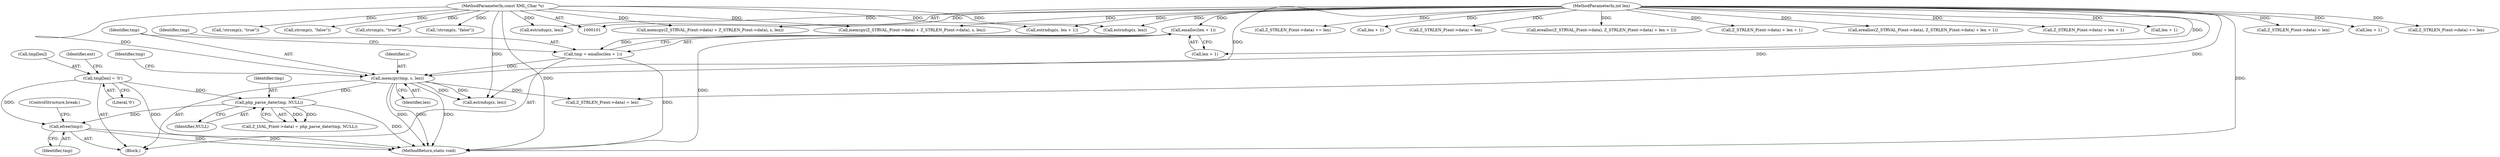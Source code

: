 digraph "0_php-src_426aeb2808955ee3d3f52e0cfb102834cdb836a5?w=1@API" {
"1000424" [label="(Call,efree(tmp))"];
"1000382" [label="(Call,tmp[len] = '\0')"];
"1000392" [label="(Call,php_parse_date(tmp, NULL))"];
"1000378" [label="(Call,memcpy(tmp, s, len))"];
"1000372" [label="(Call,tmp = emalloc(len + 1))"];
"1000374" [label="(Call,emalloc(len + 1))"];
"1000104" [label="(MethodParameterIn,int len)"];
"1000103" [label="(MethodParameterIn,const XML_Char *s)"];
"1000294" [label="(Call,Z_STRLEN_P(ent->data) = len)"];
"1000378" [label="(Call,memcpy(tmp, s, len))"];
"1000254" [label="(Call,len + 1)"];
"1000372" [label="(Call,tmp = emalloc(len + 1))"];
"1000383" [label="(Call,tmp[len])"];
"1000390" [label="(Identifier,ent)"];
"1000195" [label="(Call,Z_STRLEN_P(ent->data) += len)"];
"1000424" [label="(Call,efree(tmp))"];
"1000380" [label="(Identifier,s)"];
"1000386" [label="(Literal,'\0')"];
"1000381" [label="(Identifier,len)"];
"1000429" [label="(MethodReturn,static void)"];
"1000257" [label="(Call,memcpy(Z_STRVAL_P(ent->data) + Z_STRLEN_P(ent->data), s, len))"];
"1000269" [label="(Call,Z_STRLEN_P(ent->data) += len)"];
"1000234" [label="(Call,len + 1)"];
"1000157" [label="(Call,Z_STRLEN_P(ent->data) = len)"];
"1000392" [label="(Call,php_parse_date(tmp, NULL))"];
"1000183" [label="(Call,memcpy(Z_STRVAL_P(ent->data) + Z_STRLEN_P(ent->data), s, len))"];
"1000410" [label="(Call,Z_STRLEN_P(ent->data) = len)"];
"1000374" [label="(Call,emalloc(len + 1))"];
"1000244" [label="(Call,erealloc(Z_STRVAL_P(ent->data), Z_STRLEN_P(ent->data) + len + 1))"];
"1000249" [label="(Call,Z_STRLEN_P(ent->data) + len + 1)"];
"1000318" [label="(Call,!strcmp(s, \"true\"))"];
"1000375" [label="(Call,len + 1)"];
"1000370" [label="(Block,)"];
"1000382" [label="(Call,tmp[len] = '\0')"];
"1000384" [label="(Identifier,tmp)"];
"1000103" [label="(MethodParameterIn,const XML_Char *s)"];
"1000170" [label="(Call,erealloc(Z_STRVAL_P(ent->data), Z_STRLEN_P(ent->data) + len + 1))"];
"1000387" [label="(Call,Z_LVAL_P(ent->data) = php_parse_date(tmp, NULL))"];
"1000425" [label="(Identifier,tmp)"];
"1000332" [label="(Call,strcmp(s, \"false\"))"];
"1000373" [label="(Identifier,tmp)"];
"1000175" [label="(Call,Z_STRLEN_P(ent->data) + len + 1)"];
"1000319" [label="(Call,strcmp(s, \"true\"))"];
"1000331" [label="(Call,!strcmp(s, \"false\"))"];
"1000180" [label="(Call,len + 1)"];
"1000232" [label="(Call,estrndup(s, len + 1))"];
"1000421" [label="(Call,estrndup(s, len))"];
"1000154" [label="(Call,estrndup(s, len))"];
"1000305" [label="(Call,estrndup(s, len))"];
"1000426" [label="(ControlStructure,break;)"];
"1000394" [label="(Identifier,NULL)"];
"1000393" [label="(Identifier,tmp)"];
"1000104" [label="(MethodParameterIn,int len)"];
"1000379" [label="(Identifier,tmp)"];
"1000424" -> "1000370"  [label="AST: "];
"1000424" -> "1000425"  [label="CFG: "];
"1000425" -> "1000424"  [label="AST: "];
"1000426" -> "1000424"  [label="CFG: "];
"1000424" -> "1000429"  [label="DDG: "];
"1000424" -> "1000429"  [label="DDG: "];
"1000382" -> "1000424"  [label="DDG: "];
"1000392" -> "1000424"  [label="DDG: "];
"1000382" -> "1000370"  [label="AST: "];
"1000382" -> "1000386"  [label="CFG: "];
"1000383" -> "1000382"  [label="AST: "];
"1000386" -> "1000382"  [label="AST: "];
"1000390" -> "1000382"  [label="CFG: "];
"1000382" -> "1000429"  [label="DDG: "];
"1000382" -> "1000392"  [label="DDG: "];
"1000392" -> "1000387"  [label="AST: "];
"1000392" -> "1000394"  [label="CFG: "];
"1000393" -> "1000392"  [label="AST: "];
"1000394" -> "1000392"  [label="AST: "];
"1000387" -> "1000392"  [label="CFG: "];
"1000392" -> "1000429"  [label="DDG: "];
"1000392" -> "1000387"  [label="DDG: "];
"1000392" -> "1000387"  [label="DDG: "];
"1000378" -> "1000392"  [label="DDG: "];
"1000378" -> "1000370"  [label="AST: "];
"1000378" -> "1000381"  [label="CFG: "];
"1000379" -> "1000378"  [label="AST: "];
"1000380" -> "1000378"  [label="AST: "];
"1000381" -> "1000378"  [label="AST: "];
"1000384" -> "1000378"  [label="CFG: "];
"1000378" -> "1000429"  [label="DDG: "];
"1000378" -> "1000429"  [label="DDG: "];
"1000378" -> "1000429"  [label="DDG: "];
"1000372" -> "1000378"  [label="DDG: "];
"1000103" -> "1000378"  [label="DDG: "];
"1000104" -> "1000378"  [label="DDG: "];
"1000378" -> "1000410"  [label="DDG: "];
"1000378" -> "1000421"  [label="DDG: "];
"1000378" -> "1000421"  [label="DDG: "];
"1000372" -> "1000370"  [label="AST: "];
"1000372" -> "1000374"  [label="CFG: "];
"1000373" -> "1000372"  [label="AST: "];
"1000374" -> "1000372"  [label="AST: "];
"1000379" -> "1000372"  [label="CFG: "];
"1000372" -> "1000429"  [label="DDG: "];
"1000374" -> "1000372"  [label="DDG: "];
"1000374" -> "1000375"  [label="CFG: "];
"1000375" -> "1000374"  [label="AST: "];
"1000374" -> "1000429"  [label="DDG: "];
"1000104" -> "1000374"  [label="DDG: "];
"1000104" -> "1000101"  [label="AST: "];
"1000104" -> "1000429"  [label="DDG: "];
"1000104" -> "1000154"  [label="DDG: "];
"1000104" -> "1000157"  [label="DDG: "];
"1000104" -> "1000170"  [label="DDG: "];
"1000104" -> "1000175"  [label="DDG: "];
"1000104" -> "1000180"  [label="DDG: "];
"1000104" -> "1000183"  [label="DDG: "];
"1000104" -> "1000195"  [label="DDG: "];
"1000104" -> "1000232"  [label="DDG: "];
"1000104" -> "1000234"  [label="DDG: "];
"1000104" -> "1000244"  [label="DDG: "];
"1000104" -> "1000249"  [label="DDG: "];
"1000104" -> "1000254"  [label="DDG: "];
"1000104" -> "1000257"  [label="DDG: "];
"1000104" -> "1000269"  [label="DDG: "];
"1000104" -> "1000294"  [label="DDG: "];
"1000104" -> "1000305"  [label="DDG: "];
"1000104" -> "1000375"  [label="DDG: "];
"1000104" -> "1000410"  [label="DDG: "];
"1000104" -> "1000421"  [label="DDG: "];
"1000103" -> "1000101"  [label="AST: "];
"1000103" -> "1000429"  [label="DDG: "];
"1000103" -> "1000154"  [label="DDG: "];
"1000103" -> "1000183"  [label="DDG: "];
"1000103" -> "1000232"  [label="DDG: "];
"1000103" -> "1000257"  [label="DDG: "];
"1000103" -> "1000305"  [label="DDG: "];
"1000103" -> "1000318"  [label="DDG: "];
"1000103" -> "1000319"  [label="DDG: "];
"1000103" -> "1000331"  [label="DDG: "];
"1000103" -> "1000332"  [label="DDG: "];
"1000103" -> "1000421"  [label="DDG: "];
}

